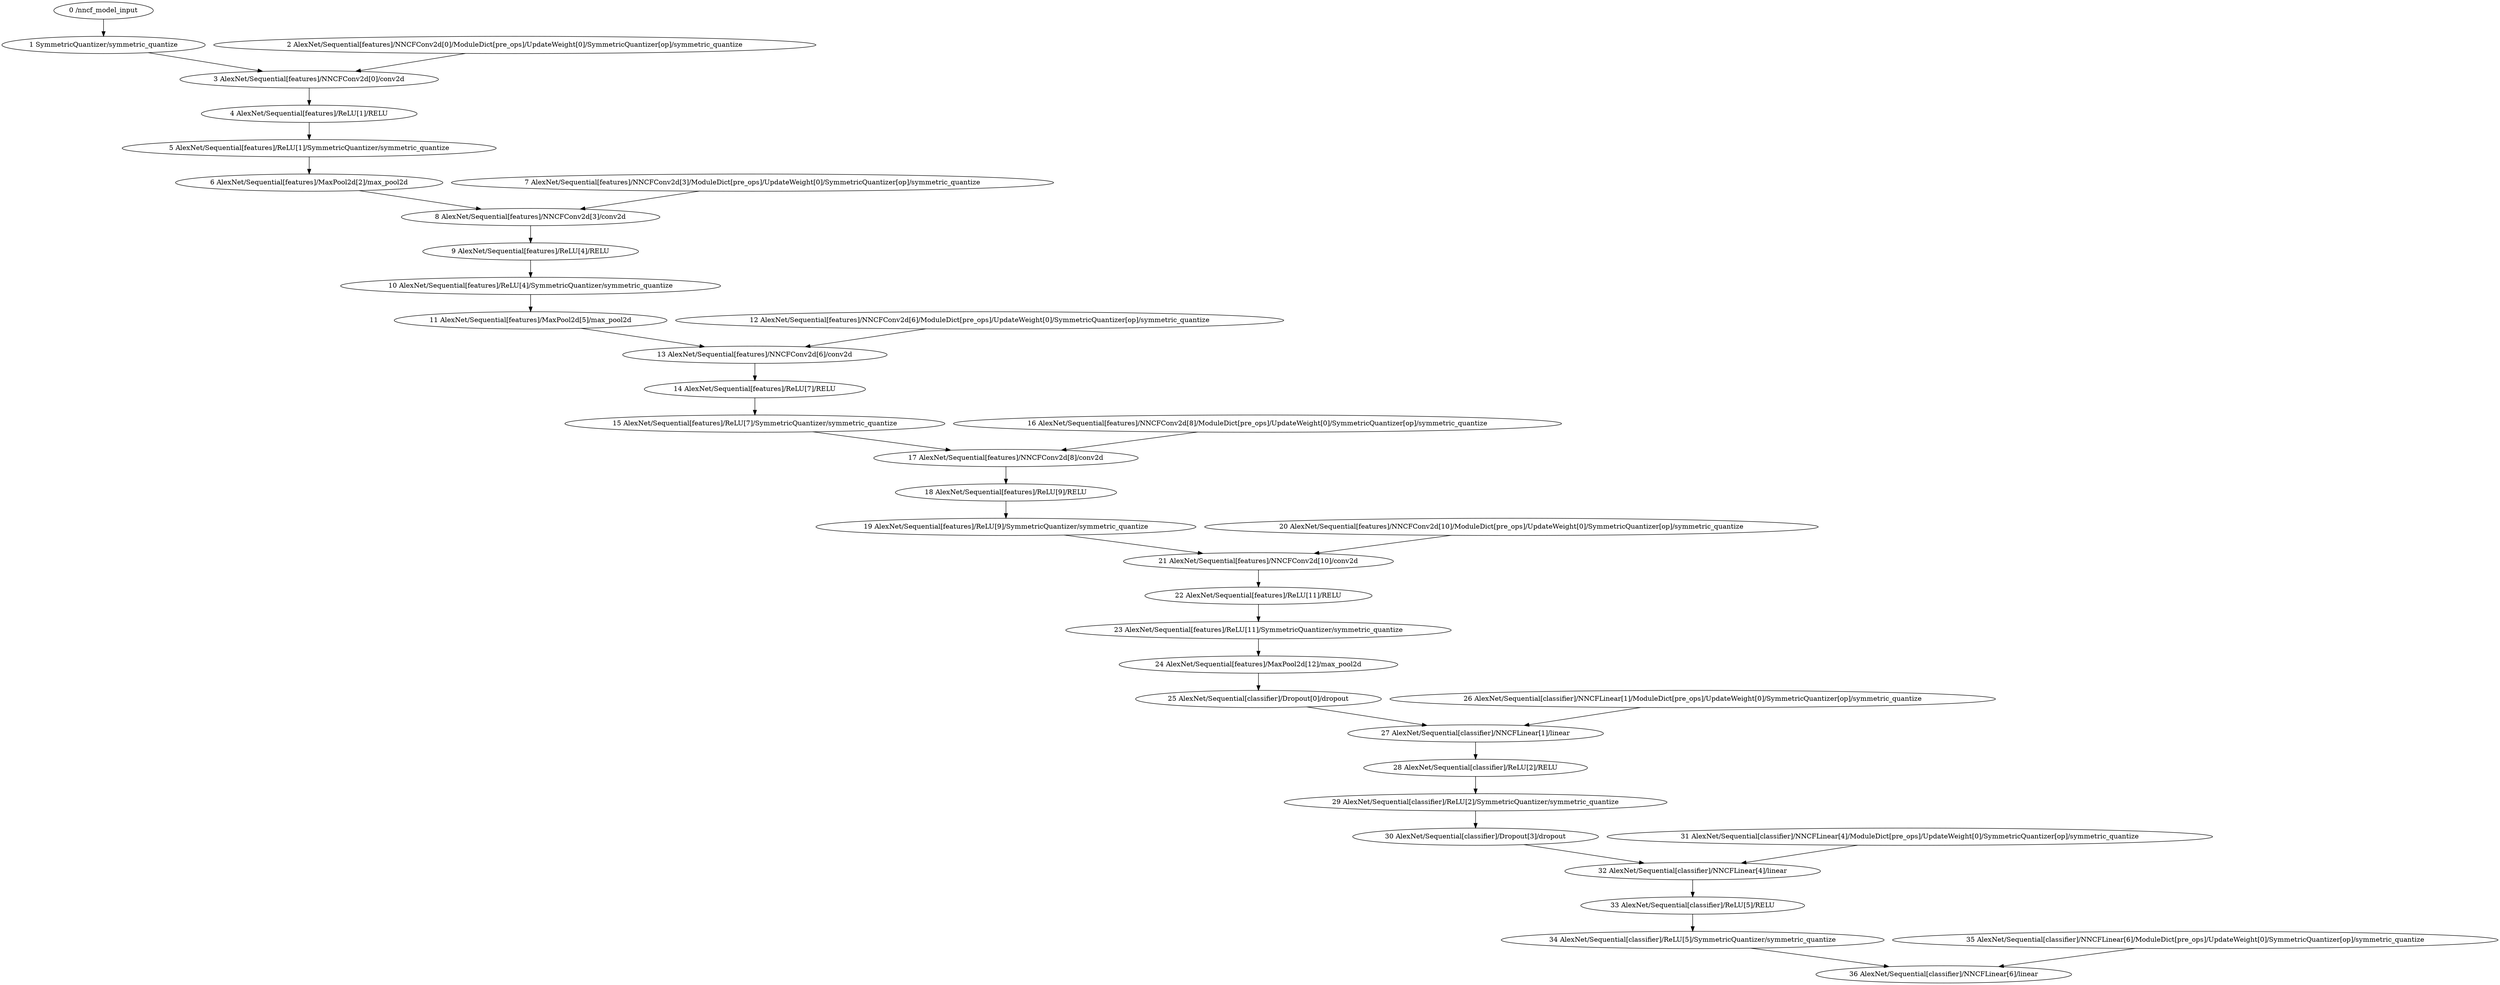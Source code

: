 strict digraph  {
"0 /nncf_model_input" [id=0, scope="", type=nncf_model_input];
"1 SymmetricQuantizer/symmetric_quantize" [id=1, scope=SymmetricQuantizer, type=symmetric_quantize];
"2 AlexNet/Sequential[features]/NNCFConv2d[0]/ModuleDict[pre_ops]/UpdateWeight[0]/SymmetricQuantizer[op]/symmetric_quantize" [id=2, scope="AlexNet/Sequential[features]/NNCFConv2d[0]/ModuleDict[pre_ops]/UpdateWeight[0]/SymmetricQuantizer[op]", type=symmetric_quantize];
"3 AlexNet/Sequential[features]/NNCFConv2d[0]/conv2d" [id=3, scope="AlexNet/Sequential[features]/NNCFConv2d[0]", type=conv2d];
"4 AlexNet/Sequential[features]/ReLU[1]/RELU" [id=4, scope="AlexNet/Sequential[features]/ReLU[1]", type=RELU];
"5 AlexNet/Sequential[features]/ReLU[1]/SymmetricQuantizer/symmetric_quantize" [id=5, scope="AlexNet/Sequential[features]/ReLU[1]/SymmetricQuantizer", type=symmetric_quantize];
"6 AlexNet/Sequential[features]/MaxPool2d[2]/max_pool2d" [id=6, scope="AlexNet/Sequential[features]/MaxPool2d[2]", type=max_pool2d];
"7 AlexNet/Sequential[features]/NNCFConv2d[3]/ModuleDict[pre_ops]/UpdateWeight[0]/SymmetricQuantizer[op]/symmetric_quantize" [id=7, scope="AlexNet/Sequential[features]/NNCFConv2d[3]/ModuleDict[pre_ops]/UpdateWeight[0]/SymmetricQuantizer[op]", type=symmetric_quantize];
"8 AlexNet/Sequential[features]/NNCFConv2d[3]/conv2d" [id=8, scope="AlexNet/Sequential[features]/NNCFConv2d[3]", type=conv2d];
"9 AlexNet/Sequential[features]/ReLU[4]/RELU" [id=9, scope="AlexNet/Sequential[features]/ReLU[4]", type=RELU];
"10 AlexNet/Sequential[features]/ReLU[4]/SymmetricQuantizer/symmetric_quantize" [id=10, scope="AlexNet/Sequential[features]/ReLU[4]/SymmetricQuantizer", type=symmetric_quantize];
"11 AlexNet/Sequential[features]/MaxPool2d[5]/max_pool2d" [id=11, scope="AlexNet/Sequential[features]/MaxPool2d[5]", type=max_pool2d];
"12 AlexNet/Sequential[features]/NNCFConv2d[6]/ModuleDict[pre_ops]/UpdateWeight[0]/SymmetricQuantizer[op]/symmetric_quantize" [id=12, scope="AlexNet/Sequential[features]/NNCFConv2d[6]/ModuleDict[pre_ops]/UpdateWeight[0]/SymmetricQuantizer[op]", type=symmetric_quantize];
"13 AlexNet/Sequential[features]/NNCFConv2d[6]/conv2d" [id=13, scope="AlexNet/Sequential[features]/NNCFConv2d[6]", type=conv2d];
"14 AlexNet/Sequential[features]/ReLU[7]/RELU" [id=14, scope="AlexNet/Sequential[features]/ReLU[7]", type=RELU];
"15 AlexNet/Sequential[features]/ReLU[7]/SymmetricQuantizer/symmetric_quantize" [id=15, scope="AlexNet/Sequential[features]/ReLU[7]/SymmetricQuantizer", type=symmetric_quantize];
"16 AlexNet/Sequential[features]/NNCFConv2d[8]/ModuleDict[pre_ops]/UpdateWeight[0]/SymmetricQuantizer[op]/symmetric_quantize" [id=16, scope="AlexNet/Sequential[features]/NNCFConv2d[8]/ModuleDict[pre_ops]/UpdateWeight[0]/SymmetricQuantizer[op]", type=symmetric_quantize];
"17 AlexNet/Sequential[features]/NNCFConv2d[8]/conv2d" [id=17, scope="AlexNet/Sequential[features]/NNCFConv2d[8]", type=conv2d];
"18 AlexNet/Sequential[features]/ReLU[9]/RELU" [id=18, scope="AlexNet/Sequential[features]/ReLU[9]", type=RELU];
"19 AlexNet/Sequential[features]/ReLU[9]/SymmetricQuantizer/symmetric_quantize" [id=19, scope="AlexNet/Sequential[features]/ReLU[9]/SymmetricQuantizer", type=symmetric_quantize];
"20 AlexNet/Sequential[features]/NNCFConv2d[10]/ModuleDict[pre_ops]/UpdateWeight[0]/SymmetricQuantizer[op]/symmetric_quantize" [id=20, scope="AlexNet/Sequential[features]/NNCFConv2d[10]/ModuleDict[pre_ops]/UpdateWeight[0]/SymmetricQuantizer[op]", type=symmetric_quantize];
"21 AlexNet/Sequential[features]/NNCFConv2d[10]/conv2d" [id=21, scope="AlexNet/Sequential[features]/NNCFConv2d[10]", type=conv2d];
"22 AlexNet/Sequential[features]/ReLU[11]/RELU" [id=22, scope="AlexNet/Sequential[features]/ReLU[11]", type=RELU];
"23 AlexNet/Sequential[features]/ReLU[11]/SymmetricQuantizer/symmetric_quantize" [id=23, scope="AlexNet/Sequential[features]/ReLU[11]/SymmetricQuantizer", type=symmetric_quantize];
"24 AlexNet/Sequential[features]/MaxPool2d[12]/max_pool2d" [id=24, scope="AlexNet/Sequential[features]/MaxPool2d[12]", type=max_pool2d];
"25 AlexNet/Sequential[classifier]/Dropout[0]/dropout" [id=25, scope="AlexNet/Sequential[classifier]/Dropout[0]", type=dropout];
"26 AlexNet/Sequential[classifier]/NNCFLinear[1]/ModuleDict[pre_ops]/UpdateWeight[0]/SymmetricQuantizer[op]/symmetric_quantize" [id=26, scope="AlexNet/Sequential[classifier]/NNCFLinear[1]/ModuleDict[pre_ops]/UpdateWeight[0]/SymmetricQuantizer[op]", type=symmetric_quantize];
"27 AlexNet/Sequential[classifier]/NNCFLinear[1]/linear" [id=27, scope="AlexNet/Sequential[classifier]/NNCFLinear[1]", type=linear];
"28 AlexNet/Sequential[classifier]/ReLU[2]/RELU" [id=28, scope="AlexNet/Sequential[classifier]/ReLU[2]", type=RELU];
"29 AlexNet/Sequential[classifier]/ReLU[2]/SymmetricQuantizer/symmetric_quantize" [id=29, scope="AlexNet/Sequential[classifier]/ReLU[2]/SymmetricQuantizer", type=symmetric_quantize];
"30 AlexNet/Sequential[classifier]/Dropout[3]/dropout" [id=30, scope="AlexNet/Sequential[classifier]/Dropout[3]", type=dropout];
"31 AlexNet/Sequential[classifier]/NNCFLinear[4]/ModuleDict[pre_ops]/UpdateWeight[0]/SymmetricQuantizer[op]/symmetric_quantize" [id=31, scope="AlexNet/Sequential[classifier]/NNCFLinear[4]/ModuleDict[pre_ops]/UpdateWeight[0]/SymmetricQuantizer[op]", type=symmetric_quantize];
"32 AlexNet/Sequential[classifier]/NNCFLinear[4]/linear" [id=32, scope="AlexNet/Sequential[classifier]/NNCFLinear[4]", type=linear];
"33 AlexNet/Sequential[classifier]/ReLU[5]/RELU" [id=33, scope="AlexNet/Sequential[classifier]/ReLU[5]", type=RELU];
"34 AlexNet/Sequential[classifier]/ReLU[5]/SymmetricQuantizer/symmetric_quantize" [id=34, scope="AlexNet/Sequential[classifier]/ReLU[5]/SymmetricQuantizer", type=symmetric_quantize];
"35 AlexNet/Sequential[classifier]/NNCFLinear[6]/ModuleDict[pre_ops]/UpdateWeight[0]/SymmetricQuantizer[op]/symmetric_quantize" [id=35, scope="AlexNet/Sequential[classifier]/NNCFLinear[6]/ModuleDict[pre_ops]/UpdateWeight[0]/SymmetricQuantizer[op]", type=symmetric_quantize];
"36 AlexNet/Sequential[classifier]/NNCFLinear[6]/linear" [id=36, scope="AlexNet/Sequential[classifier]/NNCFLinear[6]", type=linear];
"0 /nncf_model_input" -> "1 SymmetricQuantizer/symmetric_quantize";
"1 SymmetricQuantizer/symmetric_quantize" -> "3 AlexNet/Sequential[features]/NNCFConv2d[0]/conv2d";
"2 AlexNet/Sequential[features]/NNCFConv2d[0]/ModuleDict[pre_ops]/UpdateWeight[0]/SymmetricQuantizer[op]/symmetric_quantize" -> "3 AlexNet/Sequential[features]/NNCFConv2d[0]/conv2d";
"3 AlexNet/Sequential[features]/NNCFConv2d[0]/conv2d" -> "4 AlexNet/Sequential[features]/ReLU[1]/RELU";
"4 AlexNet/Sequential[features]/ReLU[1]/RELU" -> "5 AlexNet/Sequential[features]/ReLU[1]/SymmetricQuantizer/symmetric_quantize";
"5 AlexNet/Sequential[features]/ReLU[1]/SymmetricQuantizer/symmetric_quantize" -> "6 AlexNet/Sequential[features]/MaxPool2d[2]/max_pool2d";
"6 AlexNet/Sequential[features]/MaxPool2d[2]/max_pool2d" -> "8 AlexNet/Sequential[features]/NNCFConv2d[3]/conv2d";
"7 AlexNet/Sequential[features]/NNCFConv2d[3]/ModuleDict[pre_ops]/UpdateWeight[0]/SymmetricQuantizer[op]/symmetric_quantize" -> "8 AlexNet/Sequential[features]/NNCFConv2d[3]/conv2d";
"8 AlexNet/Sequential[features]/NNCFConv2d[3]/conv2d" -> "9 AlexNet/Sequential[features]/ReLU[4]/RELU";
"9 AlexNet/Sequential[features]/ReLU[4]/RELU" -> "10 AlexNet/Sequential[features]/ReLU[4]/SymmetricQuantizer/symmetric_quantize";
"10 AlexNet/Sequential[features]/ReLU[4]/SymmetricQuantizer/symmetric_quantize" -> "11 AlexNet/Sequential[features]/MaxPool2d[5]/max_pool2d";
"11 AlexNet/Sequential[features]/MaxPool2d[5]/max_pool2d" -> "13 AlexNet/Sequential[features]/NNCFConv2d[6]/conv2d";
"12 AlexNet/Sequential[features]/NNCFConv2d[6]/ModuleDict[pre_ops]/UpdateWeight[0]/SymmetricQuantizer[op]/symmetric_quantize" -> "13 AlexNet/Sequential[features]/NNCFConv2d[6]/conv2d";
"13 AlexNet/Sequential[features]/NNCFConv2d[6]/conv2d" -> "14 AlexNet/Sequential[features]/ReLU[7]/RELU";
"14 AlexNet/Sequential[features]/ReLU[7]/RELU" -> "15 AlexNet/Sequential[features]/ReLU[7]/SymmetricQuantizer/symmetric_quantize";
"15 AlexNet/Sequential[features]/ReLU[7]/SymmetricQuantizer/symmetric_quantize" -> "17 AlexNet/Sequential[features]/NNCFConv2d[8]/conv2d";
"16 AlexNet/Sequential[features]/NNCFConv2d[8]/ModuleDict[pre_ops]/UpdateWeight[0]/SymmetricQuantizer[op]/symmetric_quantize" -> "17 AlexNet/Sequential[features]/NNCFConv2d[8]/conv2d";
"17 AlexNet/Sequential[features]/NNCFConv2d[8]/conv2d" -> "18 AlexNet/Sequential[features]/ReLU[9]/RELU";
"18 AlexNet/Sequential[features]/ReLU[9]/RELU" -> "19 AlexNet/Sequential[features]/ReLU[9]/SymmetricQuantizer/symmetric_quantize";
"19 AlexNet/Sequential[features]/ReLU[9]/SymmetricQuantizer/symmetric_quantize" -> "21 AlexNet/Sequential[features]/NNCFConv2d[10]/conv2d";
"20 AlexNet/Sequential[features]/NNCFConv2d[10]/ModuleDict[pre_ops]/UpdateWeight[0]/SymmetricQuantizer[op]/symmetric_quantize" -> "21 AlexNet/Sequential[features]/NNCFConv2d[10]/conv2d";
"21 AlexNet/Sequential[features]/NNCFConv2d[10]/conv2d" -> "22 AlexNet/Sequential[features]/ReLU[11]/RELU";
"22 AlexNet/Sequential[features]/ReLU[11]/RELU" -> "23 AlexNet/Sequential[features]/ReLU[11]/SymmetricQuantizer/symmetric_quantize";
"23 AlexNet/Sequential[features]/ReLU[11]/SymmetricQuantizer/symmetric_quantize" -> "24 AlexNet/Sequential[features]/MaxPool2d[12]/max_pool2d";
"24 AlexNet/Sequential[features]/MaxPool2d[12]/max_pool2d" -> "25 AlexNet/Sequential[classifier]/Dropout[0]/dropout";
"25 AlexNet/Sequential[classifier]/Dropout[0]/dropout" -> "27 AlexNet/Sequential[classifier]/NNCFLinear[1]/linear";
"26 AlexNet/Sequential[classifier]/NNCFLinear[1]/ModuleDict[pre_ops]/UpdateWeight[0]/SymmetricQuantizer[op]/symmetric_quantize" -> "27 AlexNet/Sequential[classifier]/NNCFLinear[1]/linear";
"27 AlexNet/Sequential[classifier]/NNCFLinear[1]/linear" -> "28 AlexNet/Sequential[classifier]/ReLU[2]/RELU";
"28 AlexNet/Sequential[classifier]/ReLU[2]/RELU" -> "29 AlexNet/Sequential[classifier]/ReLU[2]/SymmetricQuantizer/symmetric_quantize";
"29 AlexNet/Sequential[classifier]/ReLU[2]/SymmetricQuantizer/symmetric_quantize" -> "30 AlexNet/Sequential[classifier]/Dropout[3]/dropout";
"30 AlexNet/Sequential[classifier]/Dropout[3]/dropout" -> "32 AlexNet/Sequential[classifier]/NNCFLinear[4]/linear";
"31 AlexNet/Sequential[classifier]/NNCFLinear[4]/ModuleDict[pre_ops]/UpdateWeight[0]/SymmetricQuantizer[op]/symmetric_quantize" -> "32 AlexNet/Sequential[classifier]/NNCFLinear[4]/linear";
"32 AlexNet/Sequential[classifier]/NNCFLinear[4]/linear" -> "33 AlexNet/Sequential[classifier]/ReLU[5]/RELU";
"33 AlexNet/Sequential[classifier]/ReLU[5]/RELU" -> "34 AlexNet/Sequential[classifier]/ReLU[5]/SymmetricQuantizer/symmetric_quantize";
"34 AlexNet/Sequential[classifier]/ReLU[5]/SymmetricQuantizer/symmetric_quantize" -> "36 AlexNet/Sequential[classifier]/NNCFLinear[6]/linear";
"35 AlexNet/Sequential[classifier]/NNCFLinear[6]/ModuleDict[pre_ops]/UpdateWeight[0]/SymmetricQuantizer[op]/symmetric_quantize" -> "36 AlexNet/Sequential[classifier]/NNCFLinear[6]/linear";
}

